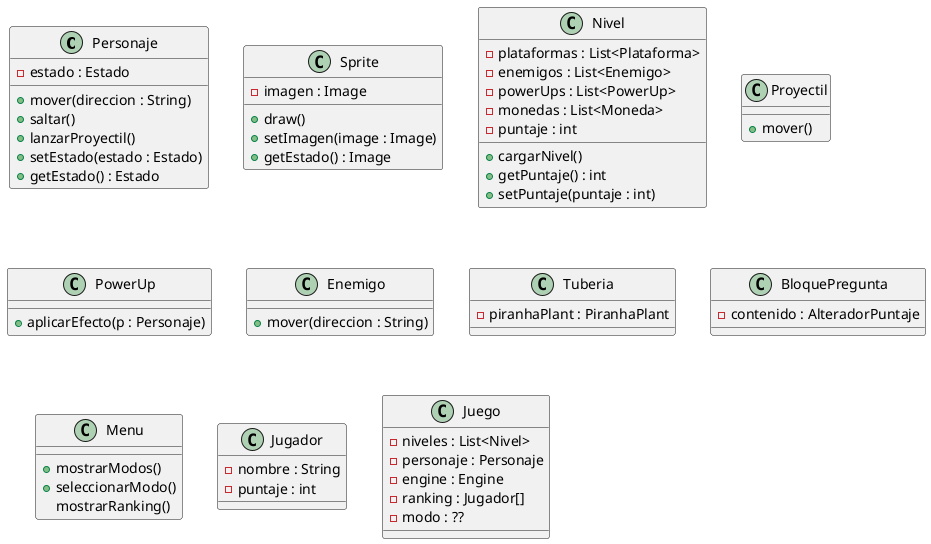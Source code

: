 @startuml

class Personaje{
    -estado : Estado
    +mover(direccion : String)
    +saltar()
    +lanzarProyectil()
    +setEstado(estado : Estado)
    +getEstado() : Estado
}

class Sprite{
    -imagen : Image
    +draw()
    +setImagen(image : Image)
    +getEstado() : Image
}

class Nivel{
    -plataformas : List<Plataforma>
    -enemigos : List<Enemigo>
    -powerUps : List<PowerUp>
    -monedas : List<Moneda>
    -puntaje : int
    +cargarNivel()
    +getPuntaje() : int
    +setPuntaje(puntaje : int)
}

class Proyectil{
    +mover()
}

class PowerUp{
    +aplicarEfecto(p : Personaje)
}

class Enemigo{
    +mover(direccion : String)
}

class Tuberia{
    -piranhaPlant : PiranhaPlant
}

class BloquePregunta{
    -contenido : AlteradorPuntaje
}

class Menu{
    +mostrarModos()
    +seleccionarModo()
    mostrarRanking()
}

' # Podemos agregar una clase Jugador donde se guarda el nombre y puntaje (para el ranking) #

class Jugador{
    -nombre : String
    -puntaje : int
}

class Juego{
    -niveles : List<Nivel>
    -personaje : Personaje
    -engine : Engine
    -ranking : Jugador[]
    -modo : ??
}

@enduml